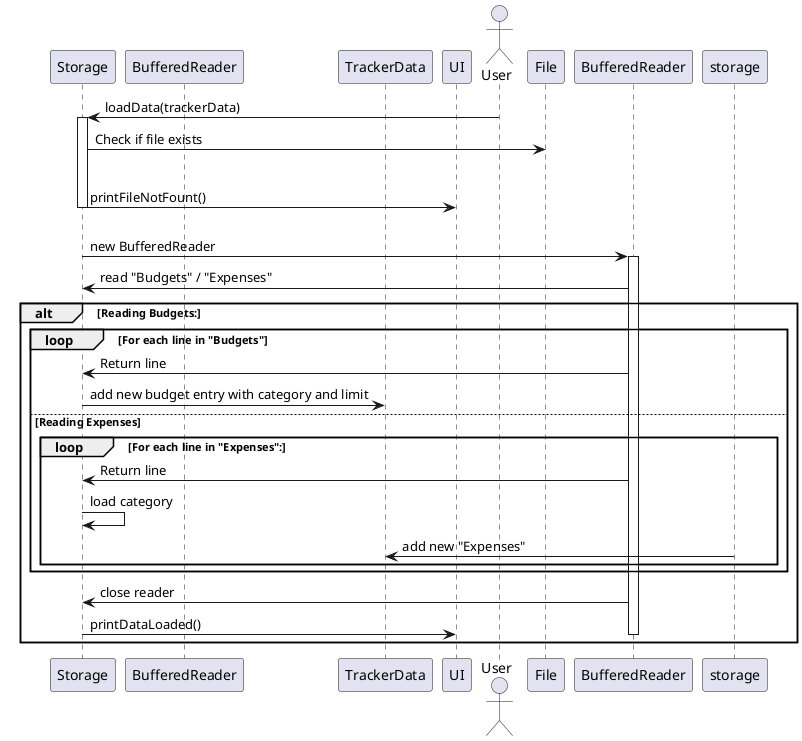 @startuml
'https://plantuml.com/sequence-diagram
participant "Storage" as Storage
participant "BufferedReader" as BufferedRead
participant "TrackerData" as TrackerData
participant "UI" as UI
actor User

User -> Storage : loadData(trackerData)
activate Storage

Storage -> File : Check if file exists
alt File does not exist
    Storage -> UI : printFileNotFount()
    deactivate Storage

else File exists
    Storage -> BufferedReader : new BufferedReader
    activate BufferedReader
    BufferedReader -> Storage : read "Budgets" / "Expenses"
    alt Reading Budgets:
        loop For each line in "Budgets"
            BufferedReader -> Storage : Return line
            Storage -> TrackerData : add new budget entry with category and limit

    else Reading Expenses
        loop For each line in "Expenses":
            BufferedReader -> Storage : Return line
            Storage -> Storage : load category
            storage -> TrackerData : add new "Expenses"
        end
    end


    BufferedReader -> Storage : close reader
    Storage -> UI : printDataLoaded()
    deactivate BufferedReader
end
deactivate Storage
@enduml